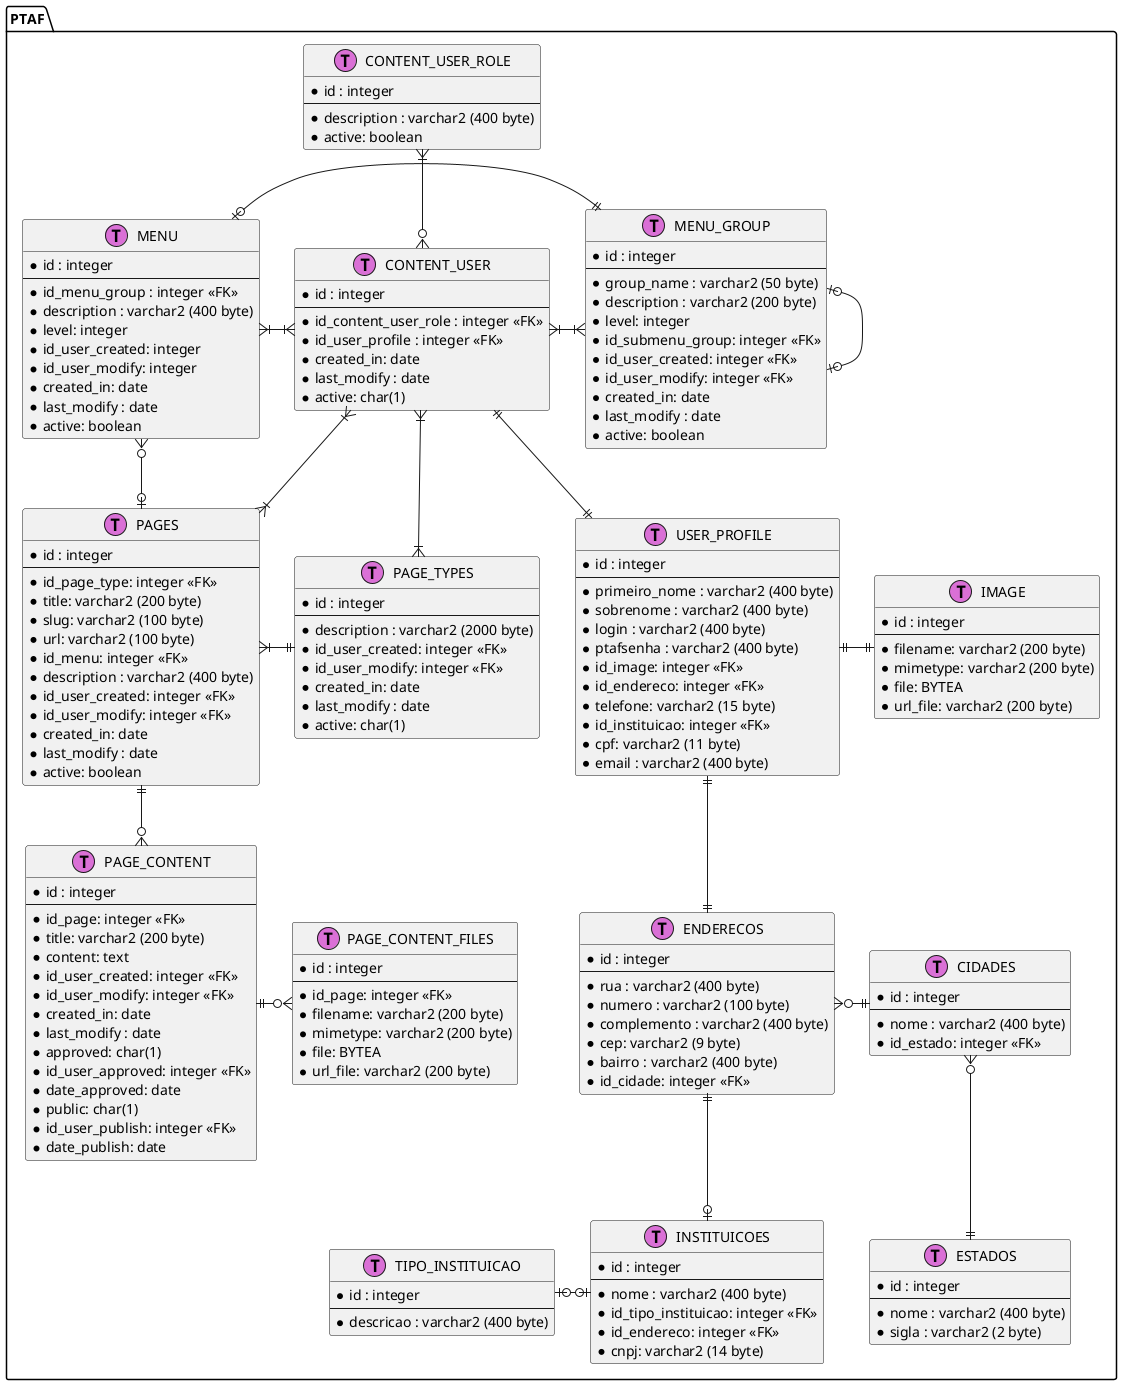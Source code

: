 ```plantuml
@startuml er

class PTAF.PAGE_TYPES << (T,orchid) >>{
*id : integer
--
*description : varchar2 (2000 byte)
*id_user_created: integer <<FK>>
*id_user_modify: integer <<FK>>
*created_in: date
*last_modify : date
*active: char(1)
}

class PTAF.PAGES << (T,orchid) >>{
*id : integer
--
*id_page_type: integer <<FK>>
*title: varchar2 (200 byte)
*slug: varchar2 (100 byte)
*url: varchar2 (100 byte)
*id_menu: integer <<FK>>
*description : varchar2 (400 byte)
*id_user_created: integer <<FK>>
*id_user_modify: integer <<FK>>
*created_in: date
*last_modify : date
*active: boolean
}

class PTAF.PAGE_CONTENT << (T,orchid) >>{
*id : integer
--
*id_page: integer <<FK>>
*title: varchar2 (200 byte)
*content: text
*id_user_created: integer <<FK>>
*id_user_modify: integer <<FK>>
*created_in: date
*last_modify : date
*approved: char(1)
*id_user_approved: integer <<FK>>
*date_approved: date
*public: char(1)
*id_user_publish: integer <<FK>>
*date_publish: date
}

class PTAF.PAGE_CONTENT_FILES << (T,orchid) >>{
*id : integer
--
*id_page: integer <<FK>>
*filename: varchar2 (200 byte)
*mimetype: varchar2 (200 byte)
*file: BYTEA
*url_file: varchar2 (200 byte)
}

class PTAF.MENU_GROUP << (T,orchid) >>{
*id : integer
--
*group_name : varchar2 (50 byte)
*description : varchar2 (200 byte)
*level: integer
*id_submenu_group: integer <<FK>> 
*id_user_created: integer <<FK>>
*id_user_modify: integer <<FK>>
*created_in: date
*last_modify : date
*active: boolean
}

class PTAF.MENU << (T,orchid) >>{
*id : integer
--
*id_menu_group : integer <<FK>>
*description : varchar2 (400 byte)
*level: integer
*id_user_created: integer
*id_user_modify: integer
*created_in: date
*last_modify : date
*active: boolean
}

class PTAF.CONTENT_USER << (T,orchid) >>{
*id : integer
--
*id_content_user_role : integer <<FK>>
*id_user_profile : integer <<FK>>
*created_in: date
*last_modify : date
*active: char(1)
}

class PTAF.CONTENT_USER_ROLE << (T,orchid) >>{
*id : integer
--
*description : varchar2 (400 byte)
*active: boolean
}

class PTAF.USER_PROFILE << (T,orchid) >>{
*id : integer
--
*primeiro_nome : varchar2 (400 byte)
*sobrenome : varchar2 (400 byte)
*login : varchar2 (400 byte)
*ptafsenha : varchar2 (400 byte)
*id_image: integer <<FK>>
*id_endereco: integer <<FK>>
*telefone: varchar2 (15 byte)
*id_instituicao: integer <<FK>>
*cpf: varchar2 (11 byte)
*email : varchar2 (400 byte)
}

class PTAF.IMAGE << (T,orchid) >>{
*id : integer
--
*filename: varchar2 (200 byte)
*mimetype: varchar2 (200 byte)
*file: BYTEA
*url_file: varchar2 (200 byte)
}

class PTAF.TIPO_INSTITUICAO << (T,orchid) >>{
*id : integer
--
*descricao : varchar2 (400 byte)
}

class PTAF.INSTITUICOES << (T,orchid) >>{
*id : integer
--
*nome : varchar2 (400 byte)
*id_tipo_instituicao: integer <<FK>>
*id_endereco: integer <<FK>>
*cnpj: varchar2 (14 byte)
}

class PTAF.ENDERECOS << (T,orchid) >>{
*id : integer
--
*rua : varchar2 (400 byte)
*numero : varchar2 (100 byte)
*complemento : varchar2 (400 byte)
*cep: varchar2 (9 byte)
*bairro : varchar2 (400 byte)
*id_cidade: integer <<FK>>
}

class PTAF.CIDADES << (T,orchid) >>{
*id : integer
--
*nome : varchar2 (400 byte)
*id_estado: integer <<FK>>
}

class PTAF.ESTADOS<< (T,orchid) >>{
*id : integer
--
*nome : varchar2 (400 byte)
*sigla : varchar2 (2 byte)
}

PTAF.PAGES }|-right-|| PTAF.PAGE_TYPES
PTAF.PAGES ||--o{  PTAF.PAGE_CONTENT
PTAF.PAGE_CONTENT ||-right-o{ PTAF.PAGE_CONTENT_FILES
PTAF.MENU_GROUP |o--o| PTAF.MENU_GROUP 
PTAF.MENU_GROUP ||-left-o| PTAF.MENU
PTAF.MENU }o-right-o| PTAF.PAGES
PTAF.CONTENT_USER_ROLE }|-down-o{ PTAF.CONTENT_USER
PTAF.CONTENT_USER ||-down-|| PTAF.USER_PROFILE
PTAF.MENU_GROUP }|-left-|{ PTAF.CONTENT_USER
PTAF.MENU }|-right-|{ PTAF.CONTENT_USER
PTAF.PAGES }|-up-|{ PTAF.CONTENT_USER
PTAF.PAGE_TYPES }|-up-|{ PTAF.CONTENT_USER
PTAF.TIPO_INSTITUICAO |o-right-o| PTAF.INSTITUICOES 
PTAF.ENDERECOS ||--o| PTAF.INSTITUICOES
PTAF.USER_PROFILE ||-down-|| PTAF.ENDERECOS
PTAF.USER_PROFILE ||-right-|| PTAF.IMAGE 
PTAF.CIDADES ||-left-o{ PTAF.ENDERECOS 
PTAF.ESTADOS ||-up-o{ PTAF.CIDADES

@enduml
```	

